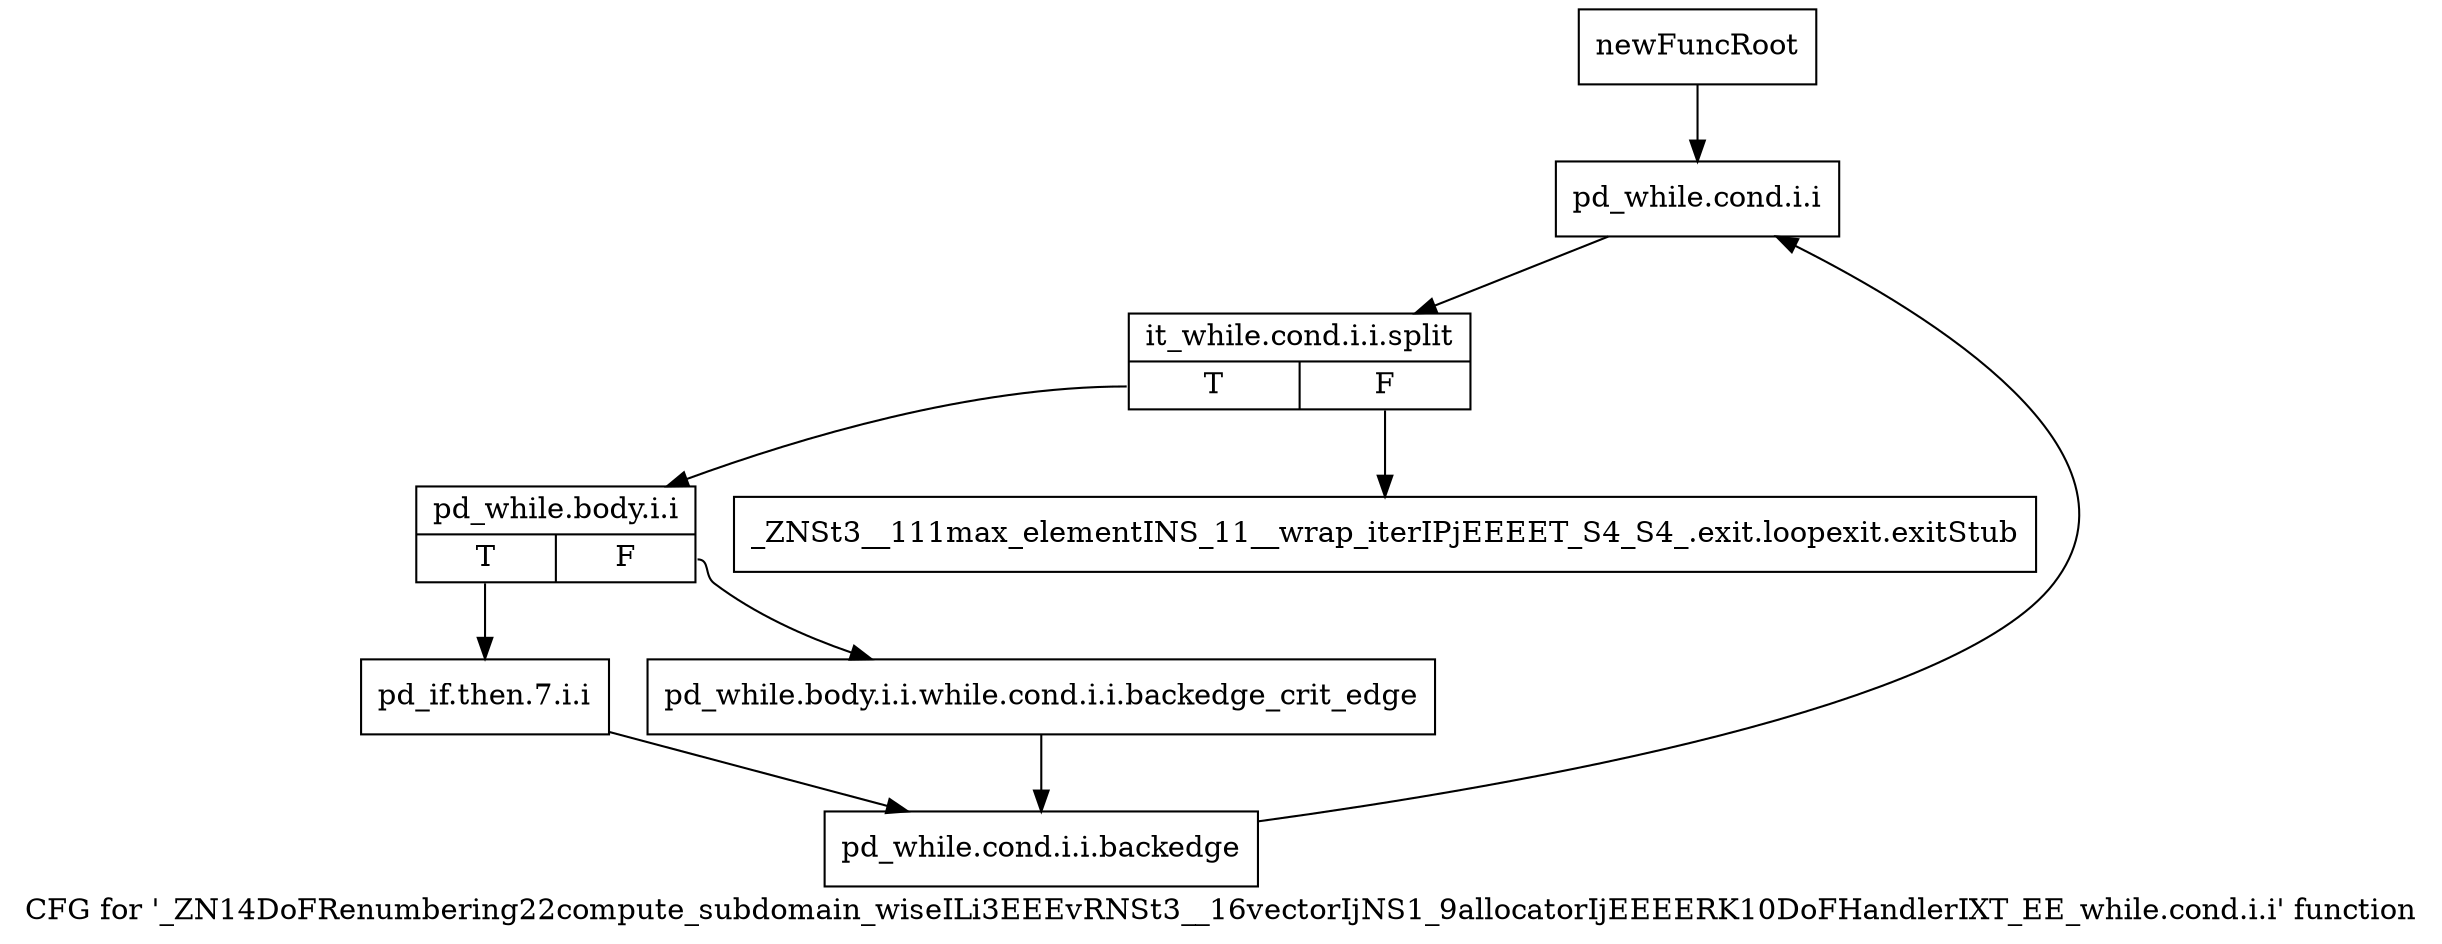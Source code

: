 digraph "CFG for '_ZN14DoFRenumbering22compute_subdomain_wiseILi3EEEvRNSt3__16vectorIjNS1_9allocatorIjEEEERK10DoFHandlerIXT_EE_while.cond.i.i' function" {
	label="CFG for '_ZN14DoFRenumbering22compute_subdomain_wiseILi3EEEvRNSt3__16vectorIjNS1_9allocatorIjEEEERK10DoFHandlerIXT_EE_while.cond.i.i' function";

	Node0x8f60650 [shape=record,label="{newFuncRoot}"];
	Node0x8f60650 -> Node0x8f606f0;
	Node0x8f606a0 [shape=record,label="{_ZNSt3__111max_elementINS_11__wrap_iterIPjEEEET_S4_S4_.exit.loopexit.exitStub}"];
	Node0x8f606f0 [shape=record,label="{pd_while.cond.i.i}"];
	Node0x8f606f0 -> Node0xc5647e0;
	Node0xc5647e0 [shape=record,label="{it_while.cond.i.i.split|{<s0>T|<s1>F}}"];
	Node0xc5647e0:s0 -> Node0x8f60740;
	Node0xc5647e0:s1 -> Node0x8f606a0;
	Node0x8f60740 [shape=record,label="{pd_while.body.i.i|{<s0>T|<s1>F}}"];
	Node0x8f60740:s0 -> Node0x8f607e0;
	Node0x8f60740:s1 -> Node0x8f60790;
	Node0x8f60790 [shape=record,label="{pd_while.body.i.i.while.cond.i.i.backedge_crit_edge}"];
	Node0x8f60790 -> Node0x8f60830;
	Node0x8f607e0 [shape=record,label="{pd_if.then.7.i.i}"];
	Node0x8f607e0 -> Node0x8f60830;
	Node0x8f60830 [shape=record,label="{pd_while.cond.i.i.backedge}"];
	Node0x8f60830 -> Node0x8f606f0;
}
